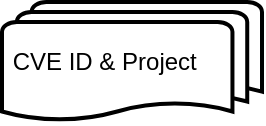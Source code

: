 <mxfile version="17.2.4" type="github">
  <diagram id="C5RBs43oDa-KdzZeNtuy" name="Page-1">
    <mxGraphModel dx="782" dy="482" grid="1" gridSize="10" guides="1" tooltips="1" connect="1" arrows="1" fold="1" page="1" pageScale="1" pageWidth="827" pageHeight="1169" math="0" shadow="0">
      <root>
        <mxCell id="WIyWlLk6GJQsqaUBKTNV-0" />
        <mxCell id="WIyWlLk6GJQsqaUBKTNV-1" parent="WIyWlLk6GJQsqaUBKTNV-0" />
        <mxCell id="Re24QMPTCdzhNl0H0kzx-0" value="&amp;nbsp;CVE ID &amp;amp; Project" style="strokeWidth=2;html=1;shape=mxgraph.flowchart.multi-document;whiteSpace=wrap;align=left;" vertex="1" parent="WIyWlLk6GJQsqaUBKTNV-1">
          <mxGeometry x="150" y="80" width="130" height="60" as="geometry" />
        </mxCell>
      </root>
    </mxGraphModel>
  </diagram>
</mxfile>
